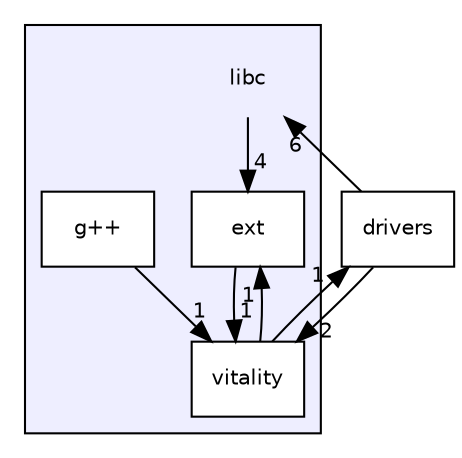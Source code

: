 digraph "libc" {
  compound=true
  node [ fontsize="10", fontname="Helvetica"];
  edge [ labelfontsize="10", labelfontname="Helvetica"];
  subgraph clusterdir_fc1eb218ab426e5adb60367f98438da0 {
    graph [ bgcolor="#eeeeff", pencolor="black", label="" URL="dir_fc1eb218ab426e5adb60367f98438da0.html"];
    dir_fc1eb218ab426e5adb60367f98438da0 [shape=plaintext label="libc"];
    dir_c8aa6d4abc9a0662ff2d67630dd4c4d1 [shape=box label="ext" color="black" fillcolor="white" style="filled" URL="dir_c8aa6d4abc9a0662ff2d67630dd4c4d1.html"];
    dir_740231a46c27238b7c2b9234f80cf181 [shape=box label="g++" color="black" fillcolor="white" style="filled" URL="dir_740231a46c27238b7c2b9234f80cf181.html"];
    dir_23423b050fd890776a6e094b978d172e [shape=box label="vitality" color="black" fillcolor="white" style="filled" URL="dir_23423b050fd890776a6e094b978d172e.html"];
  }
  dir_14bc92f4b96c8519b376567118ac28b3 [shape=box label="drivers" URL="dir_14bc92f4b96c8519b376567118ac28b3.html"];
  dir_c8aa6d4abc9a0662ff2d67630dd4c4d1->dir_23423b050fd890776a6e094b978d172e [headlabel="1", labeldistance=1.5 headhref="dir_000003_000005.html"];
  dir_fc1eb218ab426e5adb60367f98438da0->dir_c8aa6d4abc9a0662ff2d67630dd4c4d1 [headlabel="4", labeldistance=1.5 headhref="dir_000002_000003.html"];
  dir_740231a46c27238b7c2b9234f80cf181->dir_23423b050fd890776a6e094b978d172e [headlabel="1", labeldistance=1.5 headhref="dir_000004_000005.html"];
  dir_14bc92f4b96c8519b376567118ac28b3->dir_fc1eb218ab426e5adb60367f98438da0 [headlabel="6", labeldistance=1.5 headhref="dir_000000_000002.html"];
  dir_14bc92f4b96c8519b376567118ac28b3->dir_23423b050fd890776a6e094b978d172e [headlabel="2", labeldistance=1.5 headhref="dir_000000_000005.html"];
  dir_23423b050fd890776a6e094b978d172e->dir_c8aa6d4abc9a0662ff2d67630dd4c4d1 [headlabel="1", labeldistance=1.5 headhref="dir_000005_000003.html"];
  dir_23423b050fd890776a6e094b978d172e->dir_14bc92f4b96c8519b376567118ac28b3 [headlabel="1", labeldistance=1.5 headhref="dir_000005_000000.html"];
}
